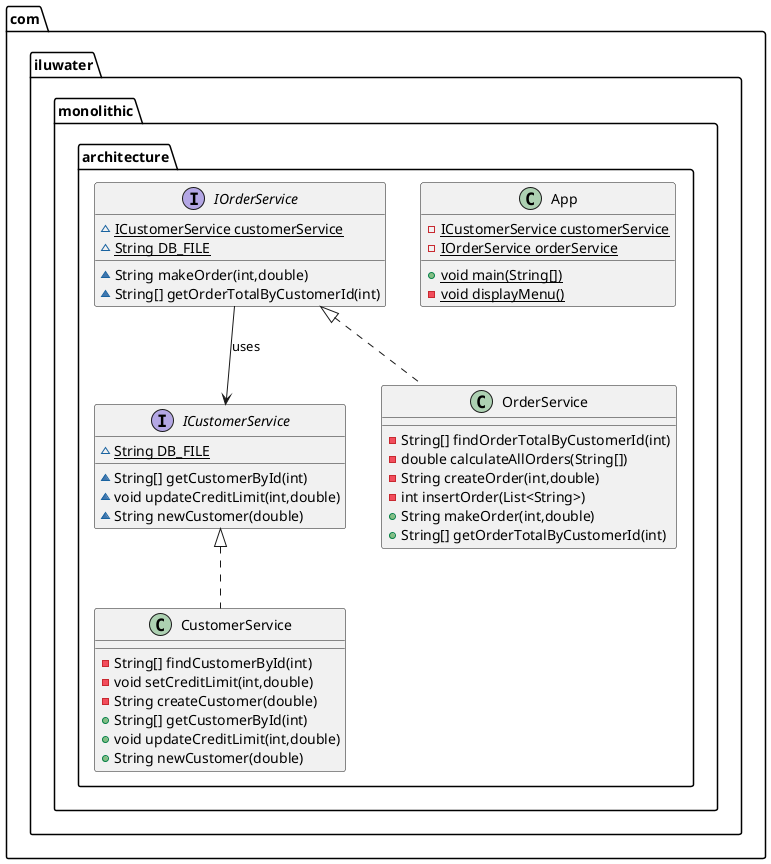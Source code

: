 @startuml
interface com.iluwater.monolithic.architecture.ICustomerService {
~ {static} String DB_FILE
~ String[] getCustomerById(int)
~ void updateCreditLimit(int,double)
~ String newCustomer(double)
}
class com.iluwater.monolithic.architecture.App {
- {static} ICustomerService customerService
- {static} IOrderService orderService
+ {static} void main(String[])
- {static} void displayMenu()
}
interface com.iluwater.monolithic.architecture.IOrderService {
~ {static} ICustomerService customerService
~ {static} String DB_FILE
~ String makeOrder(int,double)
~ String[] getOrderTotalByCustomerId(int)
}
class com.iluwater.monolithic.architecture.CustomerService {
- String[] findCustomerById(int)
- void setCreditLimit(int,double)
- String createCustomer(double)
+ String[] getCustomerById(int)
+ void updateCreditLimit(int,double)
+ String newCustomer(double)
}
class com.iluwater.monolithic.architecture.OrderService {
- String[] findOrderTotalByCustomerId(int)
- double calculateAllOrders(String[])
- String createOrder(int,double)
- int insertOrder(List<String>)
+ String makeOrder(int,double)
+ String[] getOrderTotalByCustomerId(int)
}


com.iluwater.monolithic.architecture.ICustomerService <|.. com.iluwater.monolithic.architecture.CustomerService
com.iluwater.monolithic.architecture.IOrderService <|.. com.iluwater.monolithic.architecture.OrderService

com.iluwater.monolithic.architecture.IOrderService --> com.iluwater.monolithic.architecture.ICustomerService : uses
@enduml